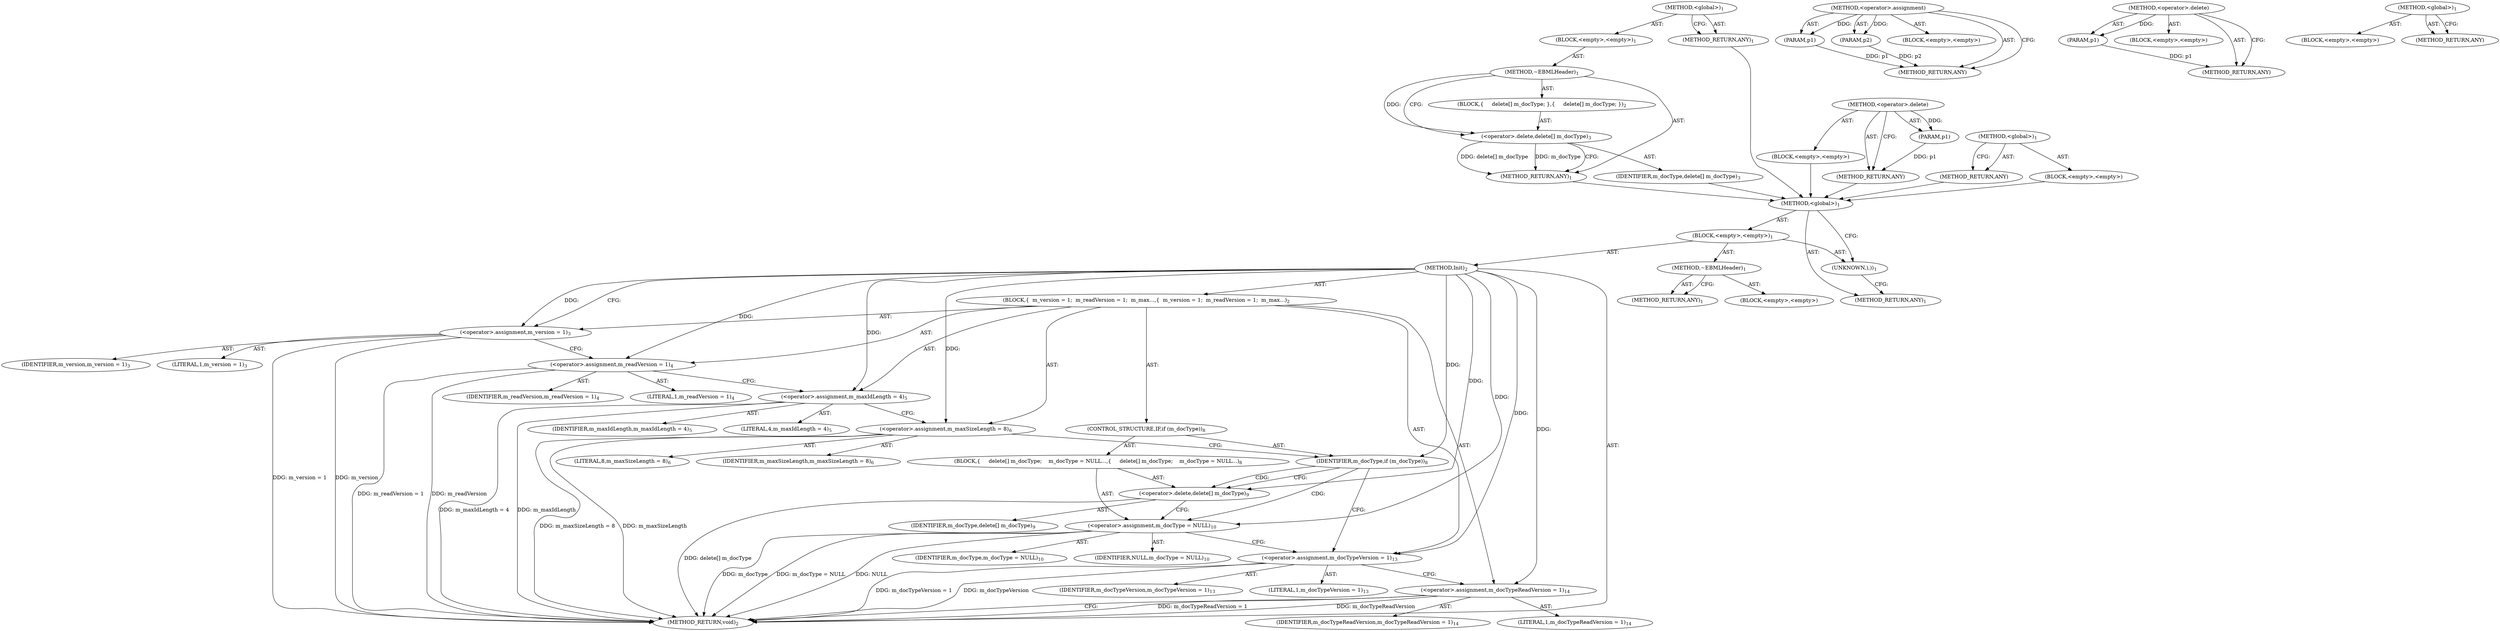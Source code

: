 digraph "Init" {
vulnerable_6 [label=<(METHOD,&lt;global&gt;)<SUB>1</SUB>>];
vulnerable_7 [label=<(BLOCK,&lt;empty&gt;,&lt;empty&gt;)<SUB>1</SUB>>];
vulnerable_8 [label=<(METHOD,~EBMLHeader)<SUB>1</SUB>>];
vulnerable_9 [label=<(BLOCK,{
     delete[] m_docType;
 },{
     delete[] m_docType;
 })<SUB>2</SUB>>];
vulnerable_10 [label=<(&lt;operator&gt;.delete,delete[] m_docType)<SUB>3</SUB>>];
vulnerable_11 [label=<(IDENTIFIER,m_docType,delete[] m_docType)<SUB>3</SUB>>];
vulnerable_12 [label=<(METHOD_RETURN,ANY)<SUB>1</SUB>>];
vulnerable_14 [label=<(METHOD_RETURN,ANY)<SUB>1</SUB>>];
vulnerable_27 [label=<(METHOD,&lt;operator&gt;.delete)>];
vulnerable_28 [label=<(PARAM,p1)>];
vulnerable_29 [label=<(BLOCK,&lt;empty&gt;,&lt;empty&gt;)>];
vulnerable_30 [label=<(METHOD_RETURN,ANY)>];
vulnerable_21 [label=<(METHOD,&lt;global&gt;)<SUB>1</SUB>>];
vulnerable_22 [label=<(BLOCK,&lt;empty&gt;,&lt;empty&gt;)>];
vulnerable_23 [label=<(METHOD_RETURN,ANY)>];
fixed_6 [label=<(METHOD,&lt;global&gt;)<SUB>1</SUB>>];
fixed_7 [label=<(BLOCK,&lt;empty&gt;,&lt;empty&gt;)<SUB>1</SUB>>];
fixed_8 [label=<(METHOD,~EBMLHeader)<SUB>1</SUB>>];
fixed_9 [label=<(BLOCK,&lt;empty&gt;,&lt;empty&gt;)>];
fixed_10 [label=<(METHOD_RETURN,ANY)<SUB>1</SUB>>];
fixed_12 [label=<(UNKNOWN,),))<SUB>1</SUB>>];
fixed_13 [label=<(METHOD,Init)<SUB>2</SUB>>];
fixed_14 [label=<(BLOCK,{
  m_version = 1;
  m_readVersion = 1;
  m_max...,{
  m_version = 1;
  m_readVersion = 1;
  m_max...)<SUB>2</SUB>>];
fixed_15 [label=<(&lt;operator&gt;.assignment,m_version = 1)<SUB>3</SUB>>];
fixed_16 [label=<(IDENTIFIER,m_version,m_version = 1)<SUB>3</SUB>>];
fixed_17 [label=<(LITERAL,1,m_version = 1)<SUB>3</SUB>>];
fixed_18 [label=<(&lt;operator&gt;.assignment,m_readVersion = 1)<SUB>4</SUB>>];
fixed_19 [label=<(IDENTIFIER,m_readVersion,m_readVersion = 1)<SUB>4</SUB>>];
fixed_20 [label=<(LITERAL,1,m_readVersion = 1)<SUB>4</SUB>>];
fixed_21 [label=<(&lt;operator&gt;.assignment,m_maxIdLength = 4)<SUB>5</SUB>>];
fixed_22 [label=<(IDENTIFIER,m_maxIdLength,m_maxIdLength = 4)<SUB>5</SUB>>];
fixed_23 [label=<(LITERAL,4,m_maxIdLength = 4)<SUB>5</SUB>>];
fixed_24 [label=<(&lt;operator&gt;.assignment,m_maxSizeLength = 8)<SUB>6</SUB>>];
fixed_25 [label=<(IDENTIFIER,m_maxSizeLength,m_maxSizeLength = 8)<SUB>6</SUB>>];
fixed_26 [label=<(LITERAL,8,m_maxSizeLength = 8)<SUB>6</SUB>>];
fixed_27 [label=<(CONTROL_STRUCTURE,IF,if (m_docType))<SUB>8</SUB>>];
fixed_28 [label=<(IDENTIFIER,m_docType,if (m_docType))<SUB>8</SUB>>];
fixed_29 [label=<(BLOCK,{
     delete[] m_docType;
    m_docType = NULL...,{
     delete[] m_docType;
    m_docType = NULL...)<SUB>8</SUB>>];
fixed_30 [label=<(&lt;operator&gt;.delete,delete[] m_docType)<SUB>9</SUB>>];
fixed_31 [label=<(IDENTIFIER,m_docType,delete[] m_docType)<SUB>9</SUB>>];
fixed_32 [label=<(&lt;operator&gt;.assignment,m_docType = NULL)<SUB>10</SUB>>];
fixed_33 [label=<(IDENTIFIER,m_docType,m_docType = NULL)<SUB>10</SUB>>];
fixed_34 [label=<(IDENTIFIER,NULL,m_docType = NULL)<SUB>10</SUB>>];
fixed_35 [label=<(&lt;operator&gt;.assignment,m_docTypeVersion = 1)<SUB>13</SUB>>];
fixed_36 [label=<(IDENTIFIER,m_docTypeVersion,m_docTypeVersion = 1)<SUB>13</SUB>>];
fixed_37 [label=<(LITERAL,1,m_docTypeVersion = 1)<SUB>13</SUB>>];
fixed_38 [label=<(&lt;operator&gt;.assignment,m_docTypeReadVersion = 1)<SUB>14</SUB>>];
fixed_39 [label=<(IDENTIFIER,m_docTypeReadVersion,m_docTypeReadVersion = 1)<SUB>14</SUB>>];
fixed_40 [label=<(LITERAL,1,m_docTypeReadVersion = 1)<SUB>14</SUB>>];
fixed_41 [label=<(METHOD_RETURN,void)<SUB>2</SUB>>];
fixed_43 [label=<(METHOD_RETURN,ANY)<SUB>1</SUB>>];
fixed_58 [label=<(METHOD,&lt;operator&gt;.assignment)>];
fixed_59 [label=<(PARAM,p1)>];
fixed_60 [label=<(PARAM,p2)>];
fixed_61 [label=<(BLOCK,&lt;empty&gt;,&lt;empty&gt;)>];
fixed_62 [label=<(METHOD_RETURN,ANY)>];
fixed_63 [label=<(METHOD,&lt;operator&gt;.delete)>];
fixed_64 [label=<(PARAM,p1)>];
fixed_65 [label=<(BLOCK,&lt;empty&gt;,&lt;empty&gt;)>];
fixed_66 [label=<(METHOD_RETURN,ANY)>];
fixed_52 [label=<(METHOD,&lt;global&gt;)<SUB>1</SUB>>];
fixed_53 [label=<(BLOCK,&lt;empty&gt;,&lt;empty&gt;)>];
fixed_54 [label=<(METHOD_RETURN,ANY)>];
vulnerable_6 -> vulnerable_7  [key=0, label="AST: "];
vulnerable_6 -> vulnerable_14  [key=0, label="AST: "];
vulnerable_6 -> vulnerable_14  [key=1, label="CFG: "];
vulnerable_7 -> vulnerable_8  [key=0, label="AST: "];
vulnerable_8 -> vulnerable_9  [key=0, label="AST: "];
vulnerable_8 -> vulnerable_12  [key=0, label="AST: "];
vulnerable_8 -> vulnerable_10  [key=0, label="CFG: "];
vulnerable_8 -> vulnerable_10  [key=1, label="DDG: "];
vulnerable_9 -> vulnerable_10  [key=0, label="AST: "];
vulnerable_10 -> vulnerable_11  [key=0, label="AST: "];
vulnerable_10 -> vulnerable_12  [key=0, label="CFG: "];
vulnerable_10 -> vulnerable_12  [key=1, label="DDG: delete[] m_docType"];
vulnerable_10 -> vulnerable_12  [key=2, label="DDG: m_docType"];
vulnerable_11 -> fixed_6  [key=0];
vulnerable_12 -> fixed_6  [key=0];
vulnerable_14 -> fixed_6  [key=0];
vulnerable_27 -> vulnerable_28  [key=0, label="AST: "];
vulnerable_27 -> vulnerable_28  [key=1, label="DDG: "];
vulnerable_27 -> vulnerable_29  [key=0, label="AST: "];
vulnerable_27 -> vulnerable_30  [key=0, label="AST: "];
vulnerable_27 -> vulnerable_30  [key=1, label="CFG: "];
vulnerable_28 -> vulnerable_30  [key=0, label="DDG: p1"];
vulnerable_29 -> fixed_6  [key=0];
vulnerable_30 -> fixed_6  [key=0];
vulnerable_21 -> vulnerable_22  [key=0, label="AST: "];
vulnerable_21 -> vulnerable_23  [key=0, label="AST: "];
vulnerable_21 -> vulnerable_23  [key=1, label="CFG: "];
vulnerable_22 -> fixed_6  [key=0];
vulnerable_23 -> fixed_6  [key=0];
fixed_6 -> fixed_7  [key=0, label="AST: "];
fixed_6 -> fixed_43  [key=0, label="AST: "];
fixed_6 -> fixed_12  [key=0, label="CFG: "];
fixed_7 -> fixed_8  [key=0, label="AST: "];
fixed_7 -> fixed_12  [key=0, label="AST: "];
fixed_7 -> fixed_13  [key=0, label="AST: "];
fixed_8 -> fixed_9  [key=0, label="AST: "];
fixed_8 -> fixed_10  [key=0, label="AST: "];
fixed_8 -> fixed_10  [key=1, label="CFG: "];
fixed_12 -> fixed_43  [key=0, label="CFG: "];
fixed_13 -> fixed_14  [key=0, label="AST: "];
fixed_13 -> fixed_41  [key=0, label="AST: "];
fixed_13 -> fixed_15  [key=0, label="CFG: "];
fixed_13 -> fixed_15  [key=1, label="DDG: "];
fixed_13 -> fixed_18  [key=0, label="DDG: "];
fixed_13 -> fixed_21  [key=0, label="DDG: "];
fixed_13 -> fixed_24  [key=0, label="DDG: "];
fixed_13 -> fixed_35  [key=0, label="DDG: "];
fixed_13 -> fixed_38  [key=0, label="DDG: "];
fixed_13 -> fixed_28  [key=0, label="DDG: "];
fixed_13 -> fixed_32  [key=0, label="DDG: "];
fixed_13 -> fixed_30  [key=0, label="DDG: "];
fixed_14 -> fixed_15  [key=0, label="AST: "];
fixed_14 -> fixed_18  [key=0, label="AST: "];
fixed_14 -> fixed_21  [key=0, label="AST: "];
fixed_14 -> fixed_24  [key=0, label="AST: "];
fixed_14 -> fixed_27  [key=0, label="AST: "];
fixed_14 -> fixed_35  [key=0, label="AST: "];
fixed_14 -> fixed_38  [key=0, label="AST: "];
fixed_15 -> fixed_16  [key=0, label="AST: "];
fixed_15 -> fixed_17  [key=0, label="AST: "];
fixed_15 -> fixed_18  [key=0, label="CFG: "];
fixed_15 -> fixed_41  [key=0, label="DDG: m_version = 1"];
fixed_15 -> fixed_41  [key=1, label="DDG: m_version"];
fixed_18 -> fixed_19  [key=0, label="AST: "];
fixed_18 -> fixed_20  [key=0, label="AST: "];
fixed_18 -> fixed_21  [key=0, label="CFG: "];
fixed_18 -> fixed_41  [key=0, label="DDG: m_readVersion = 1"];
fixed_18 -> fixed_41  [key=1, label="DDG: m_readVersion"];
fixed_21 -> fixed_22  [key=0, label="AST: "];
fixed_21 -> fixed_23  [key=0, label="AST: "];
fixed_21 -> fixed_24  [key=0, label="CFG: "];
fixed_21 -> fixed_41  [key=0, label="DDG: m_maxIdLength = 4"];
fixed_21 -> fixed_41  [key=1, label="DDG: m_maxIdLength"];
fixed_24 -> fixed_25  [key=0, label="AST: "];
fixed_24 -> fixed_26  [key=0, label="AST: "];
fixed_24 -> fixed_28  [key=0, label="CFG: "];
fixed_24 -> fixed_41  [key=0, label="DDG: m_maxSizeLength = 8"];
fixed_24 -> fixed_41  [key=1, label="DDG: m_maxSizeLength"];
fixed_27 -> fixed_28  [key=0, label="AST: "];
fixed_27 -> fixed_29  [key=0, label="AST: "];
fixed_28 -> fixed_30  [key=0, label="CFG: "];
fixed_28 -> fixed_30  [key=1, label="CDG: "];
fixed_28 -> fixed_35  [key=0, label="CFG: "];
fixed_28 -> fixed_32  [key=0, label="CDG: "];
fixed_29 -> fixed_30  [key=0, label="AST: "];
fixed_29 -> fixed_32  [key=0, label="AST: "];
fixed_30 -> fixed_31  [key=0, label="AST: "];
fixed_30 -> fixed_32  [key=0, label="CFG: "];
fixed_30 -> fixed_41  [key=0, label="DDG: delete[] m_docType"];
fixed_32 -> fixed_33  [key=0, label="AST: "];
fixed_32 -> fixed_34  [key=0, label="AST: "];
fixed_32 -> fixed_35  [key=0, label="CFG: "];
fixed_32 -> fixed_41  [key=0, label="DDG: m_docType"];
fixed_32 -> fixed_41  [key=1, label="DDG: m_docType = NULL"];
fixed_32 -> fixed_41  [key=2, label="DDG: NULL"];
fixed_35 -> fixed_36  [key=0, label="AST: "];
fixed_35 -> fixed_37  [key=0, label="AST: "];
fixed_35 -> fixed_38  [key=0, label="CFG: "];
fixed_35 -> fixed_41  [key=0, label="DDG: m_docTypeVersion = 1"];
fixed_35 -> fixed_41  [key=1, label="DDG: m_docTypeVersion"];
fixed_38 -> fixed_39  [key=0, label="AST: "];
fixed_38 -> fixed_40  [key=0, label="AST: "];
fixed_38 -> fixed_41  [key=0, label="CFG: "];
fixed_38 -> fixed_41  [key=1, label="DDG: m_docTypeReadVersion = 1"];
fixed_38 -> fixed_41  [key=2, label="DDG: m_docTypeReadVersion"];
fixed_58 -> fixed_59  [key=0, label="AST: "];
fixed_58 -> fixed_59  [key=1, label="DDG: "];
fixed_58 -> fixed_61  [key=0, label="AST: "];
fixed_58 -> fixed_60  [key=0, label="AST: "];
fixed_58 -> fixed_60  [key=1, label="DDG: "];
fixed_58 -> fixed_62  [key=0, label="AST: "];
fixed_58 -> fixed_62  [key=1, label="CFG: "];
fixed_59 -> fixed_62  [key=0, label="DDG: p1"];
fixed_60 -> fixed_62  [key=0, label="DDG: p2"];
fixed_63 -> fixed_64  [key=0, label="AST: "];
fixed_63 -> fixed_64  [key=1, label="DDG: "];
fixed_63 -> fixed_65  [key=0, label="AST: "];
fixed_63 -> fixed_66  [key=0, label="AST: "];
fixed_63 -> fixed_66  [key=1, label="CFG: "];
fixed_64 -> fixed_66  [key=0, label="DDG: p1"];
fixed_52 -> fixed_53  [key=0, label="AST: "];
fixed_52 -> fixed_54  [key=0, label="AST: "];
fixed_52 -> fixed_54  [key=1, label="CFG: "];
}
